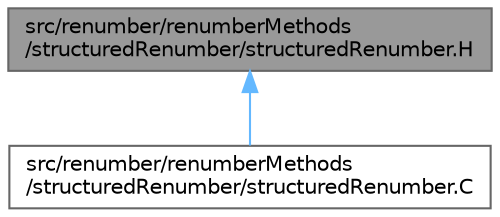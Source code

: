digraph "src/renumber/renumberMethods/structuredRenumber/structuredRenumber.H"
{
 // LATEX_PDF_SIZE
  bgcolor="transparent";
  edge [fontname=Helvetica,fontsize=10,labelfontname=Helvetica,labelfontsize=10];
  node [fontname=Helvetica,fontsize=10,shape=box,height=0.2,width=0.4];
  Node1 [id="Node000001",label="src/renumber/renumberMethods\l/structuredRenumber/structuredRenumber.H",height=0.2,width=0.4,color="gray40", fillcolor="grey60", style="filled", fontcolor="black",tooltip=" "];
  Node1 -> Node2 [id="edge1_Node000001_Node000002",dir="back",color="steelblue1",style="solid",tooltip=" "];
  Node2 [id="Node000002",label="src/renumber/renumberMethods\l/structuredRenumber/structuredRenumber.C",height=0.2,width=0.4,color="grey40", fillcolor="white", style="filled",URL="$structuredRenumber_8C.html",tooltip=" "];
}
